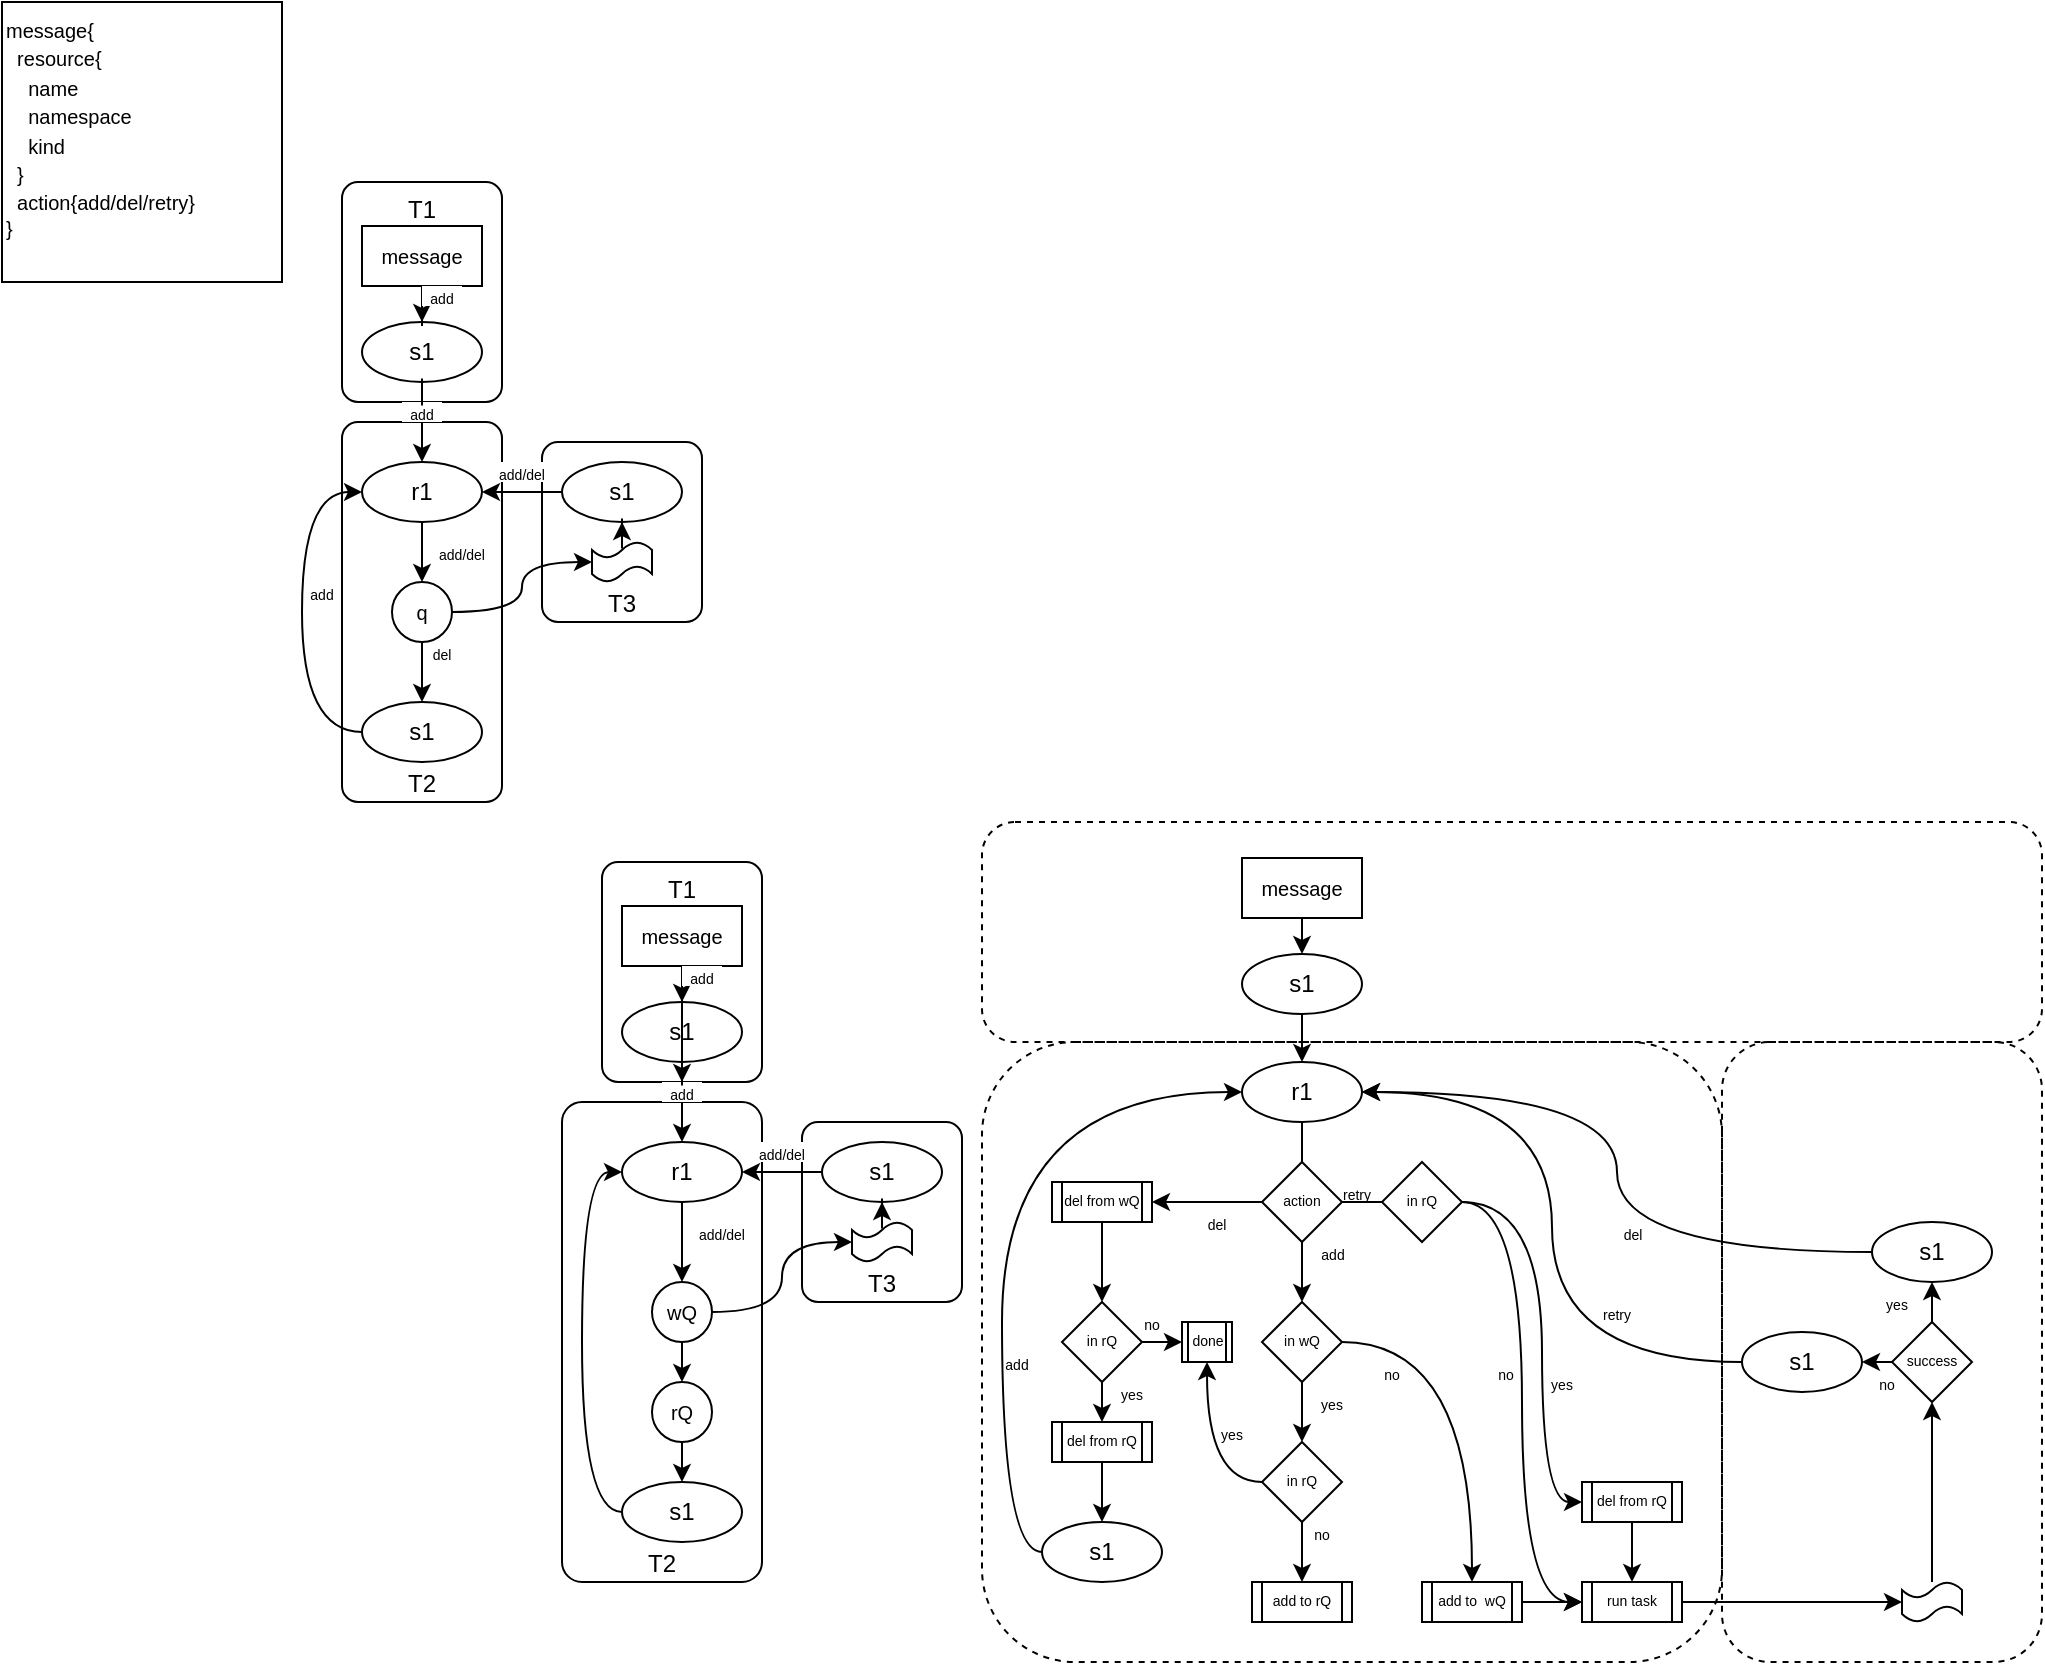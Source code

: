 <mxfile version="17.1.3" type="github">
  <diagram id="n98J2gPWxore46XGjhOp" name="Page-1">
    <mxGraphModel dx="496" dy="424" grid="1" gridSize="10" guides="1" tooltips="1" connect="1" arrows="1" fold="1" page="1" pageScale="1" pageWidth="850" pageHeight="1100" math="0" shadow="0">
      <root>
        <mxCell id="0" />
        <mxCell id="1" parent="0" />
        <mxCell id="Zxzv2EEOAIbLJabRrcN6-11" value="" style="rounded=1;whiteSpace=wrap;html=1;fontSize=7;fillColor=none;dashed=1;" parent="1" vertex="1">
          <mxGeometry x="520" y="530" width="370" height="310" as="geometry" />
        </mxCell>
        <mxCell id="L62SuwqkSCq3n70ToQN--18" value="T3" style="rounded=1;whiteSpace=wrap;html=1;arcSize=10;verticalAlign=bottom;" parent="1" vertex="1">
          <mxGeometry x="300" y="230" width="80" height="90" as="geometry" />
        </mxCell>
        <mxCell id="L62SuwqkSCq3n70ToQN--10" value="T2" style="rounded=1;whiteSpace=wrap;html=1;arcSize=10;verticalAlign=bottom;" parent="1" vertex="1">
          <mxGeometry x="200" y="220" width="80" height="190" as="geometry" />
        </mxCell>
        <mxCell id="L62SuwqkSCq3n70ToQN--3" value="T1" style="rounded=1;whiteSpace=wrap;html=1;arcSize=10;verticalAlign=top;" parent="1" vertex="1">
          <mxGeometry x="200" y="100" width="80" height="110" as="geometry" />
        </mxCell>
        <mxCell id="L62SuwqkSCq3n70ToQN--1" value="&lt;font style=&quot;font-size: 10px&quot;&gt;message{&lt;br&gt;&amp;nbsp; resource{&lt;br&gt;&amp;nbsp; &amp;nbsp; name&lt;br&gt;&amp;nbsp; &amp;nbsp; namespace&lt;br&gt;&amp;nbsp; &amp;nbsp; kind&lt;br&gt;&amp;nbsp; }&lt;br&gt;&amp;nbsp; action{add/del/retry}&lt;br&gt;&lt;/font&gt;&lt;div style=&quot;font-size: 10px&quot;&gt;&lt;font style=&quot;font-size: 10px&quot;&gt;}&lt;/font&gt;&lt;/div&gt;" style="rounded=0;whiteSpace=wrap;html=1;verticalAlign=top;align=left;" parent="1" vertex="1">
          <mxGeometry x="30" y="10" width="140" height="140" as="geometry" />
        </mxCell>
        <mxCell id="L62SuwqkSCq3n70ToQN--17" style="edgeStyle=orthogonalEdgeStyle;curved=1;rounded=0;orthogonalLoop=1;jettySize=auto;html=1;fontSize=10;startArrow=none;" parent="1" source="L62SuwqkSCq3n70ToQN--30" target="L62SuwqkSCq3n70ToQN--11" edge="1">
          <mxGeometry relative="1" as="geometry" />
        </mxCell>
        <mxCell id="L62SuwqkSCq3n70ToQN--6" value="s1" style="ellipse;whiteSpace=wrap;html=1;" parent="1" vertex="1">
          <mxGeometry x="210" y="170" width="60" height="30" as="geometry" />
        </mxCell>
        <mxCell id="L62SuwqkSCq3n70ToQN--9" style="edgeStyle=orthogonalEdgeStyle;rounded=0;orthogonalLoop=1;jettySize=auto;html=1;fontSize=10;" parent="1" source="L62SuwqkSCq3n70ToQN--8" target="L62SuwqkSCq3n70ToQN--6" edge="1">
          <mxGeometry relative="1" as="geometry" />
        </mxCell>
        <mxCell id="L62SuwqkSCq3n70ToQN--8" value="message" style="rounded=0;whiteSpace=wrap;html=1;fontSize=10;" parent="1" vertex="1">
          <mxGeometry x="210" y="122" width="60" height="30" as="geometry" />
        </mxCell>
        <mxCell id="L62SuwqkSCq3n70ToQN--22" value="" style="edgeStyle=orthogonalEdgeStyle;curved=1;rounded=0;orthogonalLoop=1;jettySize=auto;html=1;fontSize=10;entryX=0.5;entryY=0;entryDx=0;entryDy=0;" parent="1" source="L62SuwqkSCq3n70ToQN--11" target="L62SuwqkSCq3n70ToQN--14" edge="1">
          <mxGeometry relative="1" as="geometry" />
        </mxCell>
        <mxCell id="L62SuwqkSCq3n70ToQN--11" value="r1" style="ellipse;whiteSpace=wrap;html=1;" parent="1" vertex="1">
          <mxGeometry x="210" y="240" width="60" height="30" as="geometry" />
        </mxCell>
        <mxCell id="L62SuwqkSCq3n70ToQN--24" style="edgeStyle=orthogonalEdgeStyle;curved=1;rounded=0;orthogonalLoop=1;jettySize=auto;html=1;fontSize=10;entryX=0;entryY=0.5;entryDx=0;entryDy=0;entryPerimeter=0;" parent="1" source="L62SuwqkSCq3n70ToQN--14" target="L62SuwqkSCq3n70ToQN--27" edge="1">
          <mxGeometry relative="1" as="geometry" />
        </mxCell>
        <mxCell id="L62SuwqkSCq3n70ToQN--25" value="" style="edgeStyle=orthogonalEdgeStyle;curved=1;rounded=0;orthogonalLoop=1;jettySize=auto;html=1;fontSize=10;" parent="1" source="L62SuwqkSCq3n70ToQN--14" target="L62SuwqkSCq3n70ToQN--15" edge="1">
          <mxGeometry relative="1" as="geometry" />
        </mxCell>
        <mxCell id="L62SuwqkSCq3n70ToQN--14" value="q" style="ellipse;whiteSpace=wrap;html=1;aspect=fixed;fontSize=10;" parent="1" vertex="1">
          <mxGeometry x="225" y="300" width="30" height="30" as="geometry" />
        </mxCell>
        <mxCell id="L62SuwqkSCq3n70ToQN--26" style="edgeStyle=orthogonalEdgeStyle;curved=1;rounded=0;orthogonalLoop=1;jettySize=auto;html=1;fontSize=10;entryX=0;entryY=0.5;entryDx=0;entryDy=0;exitX=0;exitY=0.5;exitDx=0;exitDy=0;" parent="1" source="L62SuwqkSCq3n70ToQN--15" target="L62SuwqkSCq3n70ToQN--11" edge="1">
          <mxGeometry relative="1" as="geometry">
            <mxPoint x="130" y="450.0" as="targetPoint" />
            <Array as="points">
              <mxPoint x="180" y="375" />
              <mxPoint x="180" y="255" />
            </Array>
          </mxGeometry>
        </mxCell>
        <mxCell id="L62SuwqkSCq3n70ToQN--15" value="s1" style="ellipse;whiteSpace=wrap;html=1;" parent="1" vertex="1">
          <mxGeometry x="210" y="360" width="60" height="30" as="geometry" />
        </mxCell>
        <mxCell id="L62SuwqkSCq3n70ToQN--21" style="edgeStyle=orthogonalEdgeStyle;curved=1;rounded=0;orthogonalLoop=1;jettySize=auto;html=1;entryX=1;entryY=0.5;entryDx=0;entryDy=0;fontSize=10;" parent="1" source="L62SuwqkSCq3n70ToQN--19" target="L62SuwqkSCq3n70ToQN--11" edge="1">
          <mxGeometry relative="1" as="geometry" />
        </mxCell>
        <mxCell id="L62SuwqkSCq3n70ToQN--19" value="s1" style="ellipse;whiteSpace=wrap;html=1;" parent="1" vertex="1">
          <mxGeometry x="310" y="240" width="60" height="30" as="geometry" />
        </mxCell>
        <mxCell id="L62SuwqkSCq3n70ToQN--28" style="edgeStyle=orthogonalEdgeStyle;curved=1;rounded=0;orthogonalLoop=1;jettySize=auto;html=1;fontSize=10;" parent="1" source="L62SuwqkSCq3n70ToQN--27" target="L62SuwqkSCq3n70ToQN--19" edge="1">
          <mxGeometry relative="1" as="geometry" />
        </mxCell>
        <mxCell id="L62SuwqkSCq3n70ToQN--27" value="" style="shape=tape;whiteSpace=wrap;html=1;fontSize=10;" parent="1" vertex="1">
          <mxGeometry x="325" y="280" width="30" height="20" as="geometry" />
        </mxCell>
        <mxCell id="L62SuwqkSCq3n70ToQN--29" value="&lt;font style=&quot;font-size: 7px&quot;&gt;add&lt;/font&gt;" style="text;html=1;strokeColor=none;fillColor=default;align=center;verticalAlign=middle;whiteSpace=wrap;rounded=0;fontSize=10;" parent="1" vertex="1">
          <mxGeometry x="240" y="152" width="20" height="10" as="geometry" />
        </mxCell>
        <mxCell id="L62SuwqkSCq3n70ToQN--32" value="&lt;font style=&quot;font-size: 7px&quot;&gt;add/del&lt;/font&gt;" style="text;html=1;align=center;verticalAlign=middle;whiteSpace=wrap;rounded=0;fontSize=10;fillColor=default;" parent="1" vertex="1">
          <mxGeometry x="270" y="240" width="40" height="10" as="geometry" />
        </mxCell>
        <mxCell id="L62SuwqkSCq3n70ToQN--36" value="&lt;font style=&quot;font-size: 7px&quot;&gt;add/del&lt;/font&gt;" style="text;html=1;strokeColor=none;fillColor=none;align=center;verticalAlign=middle;whiteSpace=wrap;rounded=0;fontSize=10;" parent="1" vertex="1">
          <mxGeometry x="250" y="280" width="20" height="10" as="geometry" />
        </mxCell>
        <mxCell id="L62SuwqkSCq3n70ToQN--37" value="&lt;font style=&quot;font-size: 7px&quot;&gt;del&lt;/font&gt;" style="text;html=1;strokeColor=none;fillColor=none;align=center;verticalAlign=middle;whiteSpace=wrap;rounded=0;fontSize=10;" parent="1" vertex="1">
          <mxGeometry x="240" y="330" width="20" height="10" as="geometry" />
        </mxCell>
        <mxCell id="L62SuwqkSCq3n70ToQN--38" value="&lt;font style=&quot;font-size: 7px&quot;&gt;add&lt;/font&gt;" style="text;html=1;strokeColor=none;fillColor=none;align=center;verticalAlign=middle;whiteSpace=wrap;rounded=0;fontSize=10;" parent="1" vertex="1">
          <mxGeometry x="180" y="300" width="20" height="10" as="geometry" />
        </mxCell>
        <mxCell id="L62SuwqkSCq3n70ToQN--30" value="&lt;font style=&quot;font-size: 7px&quot;&gt;add&lt;/font&gt;" style="text;html=1;strokeColor=none;fillColor=default;align=center;verticalAlign=middle;whiteSpace=wrap;rounded=0;fontSize=10;" parent="1" vertex="1">
          <mxGeometry x="230" y="210" width="20" height="10" as="geometry" />
        </mxCell>
        <mxCell id="L62SuwqkSCq3n70ToQN--40" value="" style="edgeStyle=orthogonalEdgeStyle;curved=1;rounded=0;orthogonalLoop=1;jettySize=auto;html=1;fontSize=10;endArrow=none;" parent="1" source="L62SuwqkSCq3n70ToQN--6" target="L62SuwqkSCq3n70ToQN--30" edge="1">
          <mxGeometry relative="1" as="geometry">
            <mxPoint x="240" y="200.0" as="sourcePoint" />
            <mxPoint x="240" y="240.0" as="targetPoint" />
          </mxGeometry>
        </mxCell>
        <mxCell id="L62SuwqkSCq3n70ToQN--42" value="T3" style="rounded=1;whiteSpace=wrap;html=1;arcSize=10;verticalAlign=bottom;" parent="1" vertex="1">
          <mxGeometry x="430" y="570" width="80" height="90" as="geometry" />
        </mxCell>
        <mxCell id="L62SuwqkSCq3n70ToQN--43" value="T2" style="rounded=1;whiteSpace=wrap;html=1;arcSize=10;verticalAlign=bottom;" parent="1" vertex="1">
          <mxGeometry x="310" y="560" width="100" height="240" as="geometry" />
        </mxCell>
        <mxCell id="L62SuwqkSCq3n70ToQN--44" value="T1" style="rounded=1;whiteSpace=wrap;html=1;arcSize=10;verticalAlign=top;" parent="1" vertex="1">
          <mxGeometry x="330" y="440" width="80" height="110" as="geometry" />
        </mxCell>
        <mxCell id="L62SuwqkSCq3n70ToQN--45" style="edgeStyle=orthogonalEdgeStyle;curved=1;rounded=0;orthogonalLoop=1;jettySize=auto;html=1;fontSize=10;startArrow=none;" parent="1" source="L62SuwqkSCq3n70ToQN--65" target="L62SuwqkSCq3n70ToQN--50" edge="1">
          <mxGeometry relative="1" as="geometry" />
        </mxCell>
        <mxCell id="L62SuwqkSCq3n70ToQN--46" value="s1" style="ellipse;whiteSpace=wrap;html=1;" parent="1" vertex="1">
          <mxGeometry x="340" y="510" width="60" height="30" as="geometry" />
        </mxCell>
        <mxCell id="L62SuwqkSCq3n70ToQN--47" style="edgeStyle=orthogonalEdgeStyle;rounded=0;orthogonalLoop=1;jettySize=auto;html=1;fontSize=10;" parent="1" source="L62SuwqkSCq3n70ToQN--48" target="L62SuwqkSCq3n70ToQN--46" edge="1">
          <mxGeometry relative="1" as="geometry" />
        </mxCell>
        <mxCell id="L62SuwqkSCq3n70ToQN--85" value="" style="edgeStyle=orthogonalEdgeStyle;curved=1;rounded=0;orthogonalLoop=1;jettySize=auto;html=1;fontSize=7;" parent="1" source="L62SuwqkSCq3n70ToQN--48" target="L62SuwqkSCq3n70ToQN--65" edge="1">
          <mxGeometry relative="1" as="geometry" />
        </mxCell>
        <mxCell id="L62SuwqkSCq3n70ToQN--48" value="message" style="rounded=0;whiteSpace=wrap;html=1;fontSize=10;" parent="1" vertex="1">
          <mxGeometry x="340" y="462" width="60" height="30" as="geometry" />
        </mxCell>
        <mxCell id="L62SuwqkSCq3n70ToQN--49" value="" style="edgeStyle=orthogonalEdgeStyle;curved=1;rounded=0;orthogonalLoop=1;jettySize=auto;html=1;fontSize=10;entryX=0.5;entryY=0;entryDx=0;entryDy=0;" parent="1" source="L62SuwqkSCq3n70ToQN--50" target="L62SuwqkSCq3n70ToQN--53" edge="1">
          <mxGeometry relative="1" as="geometry">
            <mxPoint x="370" y="630" as="targetPoint" />
          </mxGeometry>
        </mxCell>
        <mxCell id="L62SuwqkSCq3n70ToQN--50" value="r1" style="ellipse;whiteSpace=wrap;html=1;" parent="1" vertex="1">
          <mxGeometry x="340" y="580" width="60" height="30" as="geometry" />
        </mxCell>
        <mxCell id="L62SuwqkSCq3n70ToQN--51" style="edgeStyle=orthogonalEdgeStyle;curved=1;rounded=0;orthogonalLoop=1;jettySize=auto;html=1;fontSize=10;entryX=0;entryY=0.5;entryDx=0;entryDy=0;entryPerimeter=0;" parent="1" source="L62SuwqkSCq3n70ToQN--53" target="L62SuwqkSCq3n70ToQN--59" edge="1">
          <mxGeometry relative="1" as="geometry" />
        </mxCell>
        <mxCell id="L62SuwqkSCq3n70ToQN--52" value="" style="edgeStyle=orthogonalEdgeStyle;curved=1;rounded=0;orthogonalLoop=1;jettySize=auto;html=1;fontSize=10;exitX=0.5;exitY=1;exitDx=0;exitDy=0;" parent="1" source="L62SuwqkSCq3n70ToQN--67" target="L62SuwqkSCq3n70ToQN--55" edge="1">
          <mxGeometry relative="1" as="geometry" />
        </mxCell>
        <mxCell id="L62SuwqkSCq3n70ToQN--71" style="edgeStyle=orthogonalEdgeStyle;curved=1;rounded=0;orthogonalLoop=1;jettySize=auto;html=1;fontSize=7;" parent="1" source="L62SuwqkSCq3n70ToQN--53" target="L62SuwqkSCq3n70ToQN--67" edge="1">
          <mxGeometry relative="1" as="geometry" />
        </mxCell>
        <mxCell id="L62SuwqkSCq3n70ToQN--53" value="wQ" style="ellipse;whiteSpace=wrap;html=1;aspect=fixed;fontSize=10;" parent="1" vertex="1">
          <mxGeometry x="355" y="650" width="30" height="30" as="geometry" />
        </mxCell>
        <mxCell id="L62SuwqkSCq3n70ToQN--72" style="edgeStyle=orthogonalEdgeStyle;curved=1;rounded=0;orthogonalLoop=1;jettySize=auto;html=1;entryX=0;entryY=0.5;entryDx=0;entryDy=0;fontSize=7;exitX=0;exitY=0.5;exitDx=0;exitDy=0;" parent="1" source="L62SuwqkSCq3n70ToQN--55" target="L62SuwqkSCq3n70ToQN--50" edge="1">
          <mxGeometry relative="1" as="geometry" />
        </mxCell>
        <mxCell id="L62SuwqkSCq3n70ToQN--55" value="s1" style="ellipse;whiteSpace=wrap;html=1;" parent="1" vertex="1">
          <mxGeometry x="340" y="750" width="60" height="30" as="geometry" />
        </mxCell>
        <mxCell id="L62SuwqkSCq3n70ToQN--56" style="edgeStyle=orthogonalEdgeStyle;curved=1;rounded=0;orthogonalLoop=1;jettySize=auto;html=1;entryX=1;entryY=0.5;entryDx=0;entryDy=0;fontSize=10;" parent="1" source="L62SuwqkSCq3n70ToQN--57" target="L62SuwqkSCq3n70ToQN--50" edge="1">
          <mxGeometry relative="1" as="geometry" />
        </mxCell>
        <mxCell id="L62SuwqkSCq3n70ToQN--57" value="s1" style="ellipse;whiteSpace=wrap;html=1;" parent="1" vertex="1">
          <mxGeometry x="440" y="580" width="60" height="30" as="geometry" />
        </mxCell>
        <mxCell id="L62SuwqkSCq3n70ToQN--58" style="edgeStyle=orthogonalEdgeStyle;curved=1;rounded=0;orthogonalLoop=1;jettySize=auto;html=1;fontSize=10;" parent="1" source="L62SuwqkSCq3n70ToQN--59" target="L62SuwqkSCq3n70ToQN--57" edge="1">
          <mxGeometry relative="1" as="geometry" />
        </mxCell>
        <mxCell id="L62SuwqkSCq3n70ToQN--59" value="" style="shape=tape;whiteSpace=wrap;html=1;fontSize=10;" parent="1" vertex="1">
          <mxGeometry x="455" y="620" width="30" height="20" as="geometry" />
        </mxCell>
        <mxCell id="L62SuwqkSCq3n70ToQN--60" value="&lt;font style=&quot;font-size: 7px&quot;&gt;add&lt;/font&gt;" style="text;html=1;strokeColor=none;fillColor=default;align=center;verticalAlign=middle;whiteSpace=wrap;rounded=0;fontSize=10;" parent="1" vertex="1">
          <mxGeometry x="370" y="492" width="20" height="10" as="geometry" />
        </mxCell>
        <mxCell id="L62SuwqkSCq3n70ToQN--61" value="&lt;font style=&quot;font-size: 7px&quot;&gt;add/del&lt;/font&gt;" style="text;html=1;align=center;verticalAlign=middle;whiteSpace=wrap;rounded=0;fontSize=10;fillColor=default;" parent="1" vertex="1">
          <mxGeometry x="400" y="580" width="40" height="10" as="geometry" />
        </mxCell>
        <mxCell id="L62SuwqkSCq3n70ToQN--62" value="&lt;font style=&quot;font-size: 7px&quot;&gt;add/del&lt;/font&gt;" style="text;html=1;strokeColor=none;fillColor=none;align=center;verticalAlign=middle;whiteSpace=wrap;rounded=0;fontSize=10;" parent="1" vertex="1">
          <mxGeometry x="380" y="620" width="20" height="10" as="geometry" />
        </mxCell>
        <mxCell id="L62SuwqkSCq3n70ToQN--65" value="&lt;font style=&quot;font-size: 7px&quot;&gt;add&lt;/font&gt;" style="text;html=1;strokeColor=none;fillColor=default;align=center;verticalAlign=middle;whiteSpace=wrap;rounded=0;fontSize=10;" parent="1" vertex="1">
          <mxGeometry x="360" y="550" width="20" height="10" as="geometry" />
        </mxCell>
        <mxCell id="L62SuwqkSCq3n70ToQN--66" value="" style="edgeStyle=orthogonalEdgeStyle;curved=1;rounded=0;orthogonalLoop=1;jettySize=auto;html=1;fontSize=10;endArrow=none;" parent="1" source="L62SuwqkSCq3n70ToQN--46" target="L62SuwqkSCq3n70ToQN--65" edge="1">
          <mxGeometry relative="1" as="geometry">
            <mxPoint x="370" y="540.0" as="sourcePoint" />
            <mxPoint x="370" y="580.0" as="targetPoint" />
          </mxGeometry>
        </mxCell>
        <mxCell id="L62SuwqkSCq3n70ToQN--67" value="rQ" style="ellipse;whiteSpace=wrap;html=1;aspect=fixed;fontSize=10;" parent="1" vertex="1">
          <mxGeometry x="355" y="700" width="30" height="30" as="geometry" />
        </mxCell>
        <mxCell id="L62SuwqkSCq3n70ToQN--156" style="edgeStyle=orthogonalEdgeStyle;curved=1;rounded=0;orthogonalLoop=1;jettySize=auto;html=1;fontSize=7;" parent="1" source="L62SuwqkSCq3n70ToQN--78" target="L62SuwqkSCq3n70ToQN--80" edge="1">
          <mxGeometry relative="1" as="geometry" />
        </mxCell>
        <mxCell id="L62SuwqkSCq3n70ToQN--78" value="s1" style="ellipse;whiteSpace=wrap;html=1;" parent="1" vertex="1">
          <mxGeometry x="650" y="486" width="60" height="30" as="geometry" />
        </mxCell>
        <mxCell id="L62SuwqkSCq3n70ToQN--155" style="edgeStyle=orthogonalEdgeStyle;curved=1;rounded=0;orthogonalLoop=1;jettySize=auto;html=1;fontSize=7;" parent="1" source="L62SuwqkSCq3n70ToQN--79" target="L62SuwqkSCq3n70ToQN--78" edge="1">
          <mxGeometry relative="1" as="geometry" />
        </mxCell>
        <mxCell id="L62SuwqkSCq3n70ToQN--79" value="message" style="rounded=0;whiteSpace=wrap;html=1;fontSize=10;" parent="1" vertex="1">
          <mxGeometry x="650" y="438" width="60" height="30" as="geometry" />
        </mxCell>
        <mxCell id="L62SuwqkSCq3n70ToQN--137" value="" style="edgeStyle=orthogonalEdgeStyle;curved=1;rounded=0;orthogonalLoop=1;jettySize=auto;html=1;fontSize=7;" parent="1" source="L62SuwqkSCq3n70ToQN--80" edge="1">
          <mxGeometry relative="1" as="geometry">
            <mxPoint x="680" y="630" as="targetPoint" />
          </mxGeometry>
        </mxCell>
        <mxCell id="L62SuwqkSCq3n70ToQN--80" value="r1" style="ellipse;whiteSpace=wrap;html=1;" parent="1" vertex="1">
          <mxGeometry x="650" y="540" width="60" height="30" as="geometry" />
        </mxCell>
        <mxCell id="L62SuwqkSCq3n70ToQN--140" style="edgeStyle=orthogonalEdgeStyle;curved=1;rounded=0;orthogonalLoop=1;jettySize=auto;html=1;entryX=1;entryY=0.5;entryDx=0;entryDy=0;fontSize=7;" parent="1" source="L62SuwqkSCq3n70ToQN--81" target="L62SuwqkSCq3n70ToQN--138" edge="1">
          <mxGeometry relative="1" as="geometry" />
        </mxCell>
        <mxCell id="L62SuwqkSCq3n70ToQN--144" style="edgeStyle=orthogonalEdgeStyle;curved=1;rounded=0;orthogonalLoop=1;jettySize=auto;html=1;entryX=0.5;entryY=0;entryDx=0;entryDy=0;fontSize=7;" parent="1" source="L62SuwqkSCq3n70ToQN--81" target="L62SuwqkSCq3n70ToQN--99" edge="1">
          <mxGeometry relative="1" as="geometry" />
        </mxCell>
        <mxCell id="qoWVHKTnKnU8L6EQ_5EU-4" style="edgeStyle=orthogonalEdgeStyle;curved=1;rounded=0;orthogonalLoop=1;jettySize=auto;html=1;entryX=0;entryY=0.5;entryDx=0;entryDy=0;fontSize=7;startArrow=none;" edge="1" parent="1" source="qoWVHKTnKnU8L6EQ_5EU-7" target="qoWVHKTnKnU8L6EQ_5EU-2">
          <mxGeometry relative="1" as="geometry">
            <Array as="points">
              <mxPoint x="800" y="610" />
              <mxPoint x="800" y="760" />
            </Array>
          </mxGeometry>
        </mxCell>
        <mxCell id="L62SuwqkSCq3n70ToQN--81" value="action" style="rhombus;whiteSpace=wrap;html=1;fontSize=7;fillColor=default;" parent="1" vertex="1">
          <mxGeometry x="660" y="590" width="40" height="40" as="geometry" />
        </mxCell>
        <mxCell id="L62SuwqkSCq3n70ToQN--191" style="edgeStyle=orthogonalEdgeStyle;curved=1;rounded=0;orthogonalLoop=1;jettySize=auto;html=1;fontSize=7;" parent="1" source="L62SuwqkSCq3n70ToQN--99" target="L62SuwqkSCq3n70ToQN--188" edge="1">
          <mxGeometry relative="1" as="geometry" />
        </mxCell>
        <mxCell id="L62SuwqkSCq3n70ToQN--194" style="edgeStyle=orthogonalEdgeStyle;curved=1;rounded=0;orthogonalLoop=1;jettySize=auto;html=1;fontSize=7;" parent="1" source="L62SuwqkSCq3n70ToQN--99" target="L62SuwqkSCq3n70ToQN--100" edge="1">
          <mxGeometry relative="1" as="geometry" />
        </mxCell>
        <mxCell id="L62SuwqkSCq3n70ToQN--99" value="in wQ" style="rhombus;whiteSpace=wrap;html=1;fontSize=7;fillColor=default;" parent="1" vertex="1">
          <mxGeometry x="660" y="660" width="40" height="40" as="geometry" />
        </mxCell>
        <mxCell id="L62SuwqkSCq3n70ToQN--197" style="edgeStyle=orthogonalEdgeStyle;curved=1;rounded=0;orthogonalLoop=1;jettySize=auto;html=1;fontSize=7;" parent="1" source="L62SuwqkSCq3n70ToQN--100" target="L62SuwqkSCq3n70ToQN--114" edge="1">
          <mxGeometry relative="1" as="geometry" />
        </mxCell>
        <mxCell id="L62SuwqkSCq3n70ToQN--198" style="edgeStyle=orthogonalEdgeStyle;curved=1;rounded=0;orthogonalLoop=1;jettySize=auto;html=1;fontSize=7;" parent="1" source="L62SuwqkSCq3n70ToQN--100" target="L62SuwqkSCq3n70ToQN--172" edge="1">
          <mxGeometry relative="1" as="geometry" />
        </mxCell>
        <mxCell id="L62SuwqkSCq3n70ToQN--100" value="in rQ" style="rhombus;whiteSpace=wrap;html=1;fontSize=7;fillColor=default;" parent="1" vertex="1">
          <mxGeometry x="660" y="730" width="40" height="40" as="geometry" />
        </mxCell>
        <mxCell id="L62SuwqkSCq3n70ToQN--105" value="&lt;font style=&quot;font-size: 7px&quot;&gt;no&lt;/font&gt;" style="text;html=1;strokeColor=none;fillColor=none;align=center;verticalAlign=middle;whiteSpace=wrap;rounded=0;fontSize=10;" parent="1" vertex="1">
          <mxGeometry x="710" y="690" width="30" height="10" as="geometry" />
        </mxCell>
        <mxCell id="L62SuwqkSCq3n70ToQN--114" value="add to rQ" style="shape=process;whiteSpace=wrap;html=1;backgroundOutline=1;fontSize=7;fillColor=none;" parent="1" vertex="1">
          <mxGeometry x="655" y="800" width="50" height="20" as="geometry" />
        </mxCell>
        <mxCell id="L62SuwqkSCq3n70ToQN--120" value="" style="edgeStyle=orthogonalEdgeStyle;curved=1;rounded=0;orthogonalLoop=1;jettySize=auto;html=1;fontSize=7;" parent="1" source="L62SuwqkSCq3n70ToQN--117" target="L62SuwqkSCq3n70ToQN--119" edge="1">
          <mxGeometry relative="1" as="geometry" />
        </mxCell>
        <mxCell id="L62SuwqkSCq3n70ToQN--117" value="run task" style="shape=process;whiteSpace=wrap;html=1;backgroundOutline=1;fontSize=7;fillColor=none;" parent="1" vertex="1">
          <mxGeometry x="820" y="800" width="50" height="20" as="geometry" />
        </mxCell>
        <mxCell id="L62SuwqkSCq3n70ToQN--122" value="" style="edgeStyle=orthogonalEdgeStyle;curved=1;rounded=0;orthogonalLoop=1;jettySize=auto;html=1;fontSize=7;entryX=0.5;entryY=1;entryDx=0;entryDy=0;" parent="1" source="L62SuwqkSCq3n70ToQN--119" target="L62SuwqkSCq3n70ToQN--123" edge="1">
          <mxGeometry relative="1" as="geometry">
            <mxPoint x="905" y="695" as="targetPoint" />
          </mxGeometry>
        </mxCell>
        <mxCell id="L62SuwqkSCq3n70ToQN--119" value="" style="shape=tape;whiteSpace=wrap;html=1;fontSize=10;" parent="1" vertex="1">
          <mxGeometry x="980" y="800" width="30" height="20" as="geometry" />
        </mxCell>
        <mxCell id="L62SuwqkSCq3n70ToQN--128" value="" style="edgeStyle=orthogonalEdgeStyle;curved=1;rounded=0;orthogonalLoop=1;jettySize=auto;html=1;fontSize=7;" parent="1" source="L62SuwqkSCq3n70ToQN--123" target="L62SuwqkSCq3n70ToQN--126" edge="1">
          <mxGeometry relative="1" as="geometry" />
        </mxCell>
        <mxCell id="L62SuwqkSCq3n70ToQN--130" value="" style="edgeStyle=orthogonalEdgeStyle;curved=1;rounded=0;orthogonalLoop=1;jettySize=auto;html=1;fontSize=7;" parent="1" source="L62SuwqkSCq3n70ToQN--123" target="L62SuwqkSCq3n70ToQN--127" edge="1">
          <mxGeometry relative="1" as="geometry" />
        </mxCell>
        <mxCell id="L62SuwqkSCq3n70ToQN--123" value="success" style="rhombus;whiteSpace=wrap;html=1;fontSize=7;fillColor=default;" parent="1" vertex="1">
          <mxGeometry x="975" y="670" width="40" height="40" as="geometry" />
        </mxCell>
        <mxCell id="L62SuwqkSCq3n70ToQN--131" style="edgeStyle=orthogonalEdgeStyle;curved=1;rounded=0;orthogonalLoop=1;jettySize=auto;html=1;entryX=1;entryY=0.5;entryDx=0;entryDy=0;fontSize=7;" parent="1" source="L62SuwqkSCq3n70ToQN--126" target="L62SuwqkSCq3n70ToQN--80" edge="1">
          <mxGeometry relative="1" as="geometry" />
        </mxCell>
        <mxCell id="L62SuwqkSCq3n70ToQN--126" value="s1" style="ellipse;whiteSpace=wrap;html=1;" parent="1" vertex="1">
          <mxGeometry x="965" y="620" width="60" height="30" as="geometry" />
        </mxCell>
        <mxCell id="L62SuwqkSCq3n70ToQN--132" style="edgeStyle=orthogonalEdgeStyle;curved=1;rounded=0;orthogonalLoop=1;jettySize=auto;html=1;entryX=1;entryY=0.5;entryDx=0;entryDy=0;fontSize=7;" parent="1" source="L62SuwqkSCq3n70ToQN--127" target="L62SuwqkSCq3n70ToQN--80" edge="1">
          <mxGeometry relative="1" as="geometry" />
        </mxCell>
        <mxCell id="L62SuwqkSCq3n70ToQN--127" value="s1" style="ellipse;whiteSpace=wrap;html=1;" parent="1" vertex="1">
          <mxGeometry x="900" y="675" width="60" height="30" as="geometry" />
        </mxCell>
        <mxCell id="L62SuwqkSCq3n70ToQN--133" value="&lt;font style=&quot;font-size: 7px&quot;&gt;no&lt;/font&gt;" style="text;html=1;strokeColor=none;fillColor=none;align=center;verticalAlign=middle;whiteSpace=wrap;rounded=0;fontSize=10;" parent="1" vertex="1">
          <mxGeometry x="960" y="695" width="25" height="10" as="geometry" />
        </mxCell>
        <mxCell id="L62SuwqkSCq3n70ToQN--134" value="&lt;font style=&quot;font-size: 7px&quot;&gt;yes&lt;/font&gt;" style="text;html=1;strokeColor=none;fillColor=none;align=center;verticalAlign=middle;whiteSpace=wrap;rounded=0;fontSize=10;" parent="1" vertex="1">
          <mxGeometry x="965" y="655" width="25" height="10" as="geometry" />
        </mxCell>
        <mxCell id="L62SuwqkSCq3n70ToQN--135" value="&lt;font style=&quot;font-size: 7px&quot;&gt;del&lt;/font&gt;" style="text;html=1;strokeColor=none;fillColor=none;align=center;verticalAlign=middle;whiteSpace=wrap;rounded=0;fontSize=10;" parent="1" vertex="1">
          <mxGeometry x="832.5" y="620" width="25" height="10" as="geometry" />
        </mxCell>
        <mxCell id="L62SuwqkSCq3n70ToQN--136" value="&lt;font style=&quot;font-size: 7px&quot;&gt;retry&lt;/font&gt;" style="text;html=1;strokeColor=none;fillColor=none;align=center;verticalAlign=middle;whiteSpace=wrap;rounded=0;fontSize=10;" parent="1" vertex="1">
          <mxGeometry x="695" y="600" width="25" height="10" as="geometry" />
        </mxCell>
        <mxCell id="L62SuwqkSCq3n70ToQN--169" value="" style="edgeStyle=orthogonalEdgeStyle;curved=1;rounded=0;orthogonalLoop=1;jettySize=auto;html=1;fontSize=7;" parent="1" source="L62SuwqkSCq3n70ToQN--138" target="L62SuwqkSCq3n70ToQN--167" edge="1">
          <mxGeometry relative="1" as="geometry" />
        </mxCell>
        <mxCell id="L62SuwqkSCq3n70ToQN--138" value="del from wQ" style="shape=process;whiteSpace=wrap;html=1;backgroundOutline=1;fontSize=7;fillColor=none;" parent="1" vertex="1">
          <mxGeometry x="555" y="600" width="50" height="20" as="geometry" />
        </mxCell>
        <mxCell id="L62SuwqkSCq3n70ToQN--145" value="&lt;font style=&quot;font-size: 7px&quot;&gt;add&lt;/font&gt;" style="text;html=1;strokeColor=none;fillColor=none;align=center;verticalAlign=middle;whiteSpace=wrap;rounded=0;fontSize=10;" parent="1" vertex="1">
          <mxGeometry x="682.5" y="630" width="25" height="10" as="geometry" />
        </mxCell>
        <mxCell id="L62SuwqkSCq3n70ToQN--149" value="&lt;font style=&quot;font-size: 7px&quot;&gt;del&lt;/font&gt;" style="text;html=1;strokeColor=none;fillColor=none;align=center;verticalAlign=middle;whiteSpace=wrap;rounded=0;fontSize=10;" parent="1" vertex="1">
          <mxGeometry x="625" y="610" width="25" height="20" as="geometry" />
        </mxCell>
        <mxCell id="L62SuwqkSCq3n70ToQN--171" style="edgeStyle=orthogonalEdgeStyle;curved=1;rounded=0;orthogonalLoop=1;jettySize=auto;html=1;entryX=0;entryY=0.5;entryDx=0;entryDy=0;fontSize=7;exitX=0;exitY=0.5;exitDx=0;exitDy=0;" parent="1" source="L62SuwqkSCq3n70ToQN--161" target="L62SuwqkSCq3n70ToQN--80" edge="1">
          <mxGeometry relative="1" as="geometry" />
        </mxCell>
        <mxCell id="L62SuwqkSCq3n70ToQN--161" value="s1" style="ellipse;whiteSpace=wrap;html=1;" parent="1" vertex="1">
          <mxGeometry x="550" y="770" width="60" height="30" as="geometry" />
        </mxCell>
        <mxCell id="L62SuwqkSCq3n70ToQN--185" style="edgeStyle=orthogonalEdgeStyle;curved=1;rounded=0;orthogonalLoop=1;jettySize=auto;html=1;entryX=0.5;entryY=0;entryDx=0;entryDy=0;fontSize=7;" parent="1" source="L62SuwqkSCq3n70ToQN--167" target="L62SuwqkSCq3n70ToQN--181" edge="1">
          <mxGeometry relative="1" as="geometry" />
        </mxCell>
        <mxCell id="L62SuwqkSCq3n70ToQN--200" style="edgeStyle=orthogonalEdgeStyle;curved=1;rounded=0;orthogonalLoop=1;jettySize=auto;html=1;entryX=0;entryY=0.5;entryDx=0;entryDy=0;fontSize=7;" parent="1" source="L62SuwqkSCq3n70ToQN--167" target="L62SuwqkSCq3n70ToQN--172" edge="1">
          <mxGeometry relative="1" as="geometry" />
        </mxCell>
        <mxCell id="L62SuwqkSCq3n70ToQN--167" value="in rQ" style="rhombus;whiteSpace=wrap;html=1;fontSize=7;fillColor=default;" parent="1" vertex="1">
          <mxGeometry x="560" y="660" width="40" height="40" as="geometry" />
        </mxCell>
        <mxCell id="L62SuwqkSCq3n70ToQN--172" value="done" style="shape=process;whiteSpace=wrap;html=1;backgroundOutline=1;fontSize=7;fillColor=none;" parent="1" vertex="1">
          <mxGeometry x="620" y="670" width="25" height="20" as="geometry" />
        </mxCell>
        <mxCell id="L62SuwqkSCq3n70ToQN--176" value="&lt;font style=&quot;font-size: 7px&quot;&gt;no&lt;/font&gt;" style="text;html=1;strokeColor=none;fillColor=none;align=center;verticalAlign=middle;whiteSpace=wrap;rounded=0;fontSize=10;" parent="1" vertex="1">
          <mxGeometry x="675" y="770" width="30" height="10" as="geometry" />
        </mxCell>
        <mxCell id="L62SuwqkSCq3n70ToQN--177" value="&lt;font style=&quot;font-size: 7px&quot;&gt;no&lt;/font&gt;" style="text;html=1;strokeColor=none;fillColor=none;align=center;verticalAlign=middle;whiteSpace=wrap;rounded=0;fontSize=10;" parent="1" vertex="1">
          <mxGeometry x="590" y="665" width="30" height="10" as="geometry" />
        </mxCell>
        <mxCell id="L62SuwqkSCq3n70ToQN--179" value="&lt;font style=&quot;font-size: 7px&quot;&gt;yes&lt;/font&gt;" style="text;html=1;strokeColor=none;fillColor=none;align=center;verticalAlign=middle;whiteSpace=wrap;rounded=0;fontSize=10;" parent="1" vertex="1">
          <mxGeometry x="580" y="700" width="30" height="10" as="geometry" />
        </mxCell>
        <mxCell id="L62SuwqkSCq3n70ToQN--186" value="" style="edgeStyle=orthogonalEdgeStyle;curved=1;rounded=0;orthogonalLoop=1;jettySize=auto;html=1;fontSize=7;" parent="1" source="L62SuwqkSCq3n70ToQN--181" target="L62SuwqkSCq3n70ToQN--161" edge="1">
          <mxGeometry relative="1" as="geometry" />
        </mxCell>
        <mxCell id="L62SuwqkSCq3n70ToQN--181" value="del from rQ" style="shape=process;whiteSpace=wrap;html=1;backgroundOutline=1;fontSize=7;fillColor=none;" parent="1" vertex="1">
          <mxGeometry x="555" y="720" width="50" height="20" as="geometry" />
        </mxCell>
        <mxCell id="L62SuwqkSCq3n70ToQN--187" value="&lt;font style=&quot;font-size: 7px&quot;&gt;yes&lt;/font&gt;" style="text;html=1;strokeColor=none;fillColor=none;align=center;verticalAlign=middle;whiteSpace=wrap;rounded=0;fontSize=10;" parent="1" vertex="1">
          <mxGeometry x="680" y="705" width="30" height="10" as="geometry" />
        </mxCell>
        <mxCell id="L62SuwqkSCq3n70ToQN--192" style="edgeStyle=orthogonalEdgeStyle;curved=1;rounded=0;orthogonalLoop=1;jettySize=auto;html=1;entryX=0;entryY=0.5;entryDx=0;entryDy=0;fontSize=7;" parent="1" source="L62SuwqkSCq3n70ToQN--188" target="L62SuwqkSCq3n70ToQN--117" edge="1">
          <mxGeometry relative="1" as="geometry" />
        </mxCell>
        <mxCell id="L62SuwqkSCq3n70ToQN--188" value="add to &amp;nbsp;wQ" style="shape=process;whiteSpace=wrap;html=1;backgroundOutline=1;fontSize=7;fillColor=none;" parent="1" vertex="1">
          <mxGeometry x="740" y="800" width="50" height="20" as="geometry" />
        </mxCell>
        <mxCell id="L62SuwqkSCq3n70ToQN--199" value="&lt;font style=&quot;font-size: 7px&quot;&gt;yes&lt;/font&gt;" style="text;html=1;strokeColor=none;fillColor=none;align=center;verticalAlign=middle;whiteSpace=wrap;rounded=0;fontSize=10;" parent="1" vertex="1">
          <mxGeometry x="630" y="720" width="30" height="10" as="geometry" />
        </mxCell>
        <mxCell id="Zxzv2EEOAIbLJabRrcN6-10" value="" style="rounded=1;whiteSpace=wrap;html=1;fontSize=7;fillColor=none;dashed=1;" parent="1" vertex="1">
          <mxGeometry x="890" y="530" width="160" height="310" as="geometry" />
        </mxCell>
        <mxCell id="Zxzv2EEOAIbLJabRrcN6-13" value="" style="rounded=1;whiteSpace=wrap;html=1;fontSize=7;fillColor=none;dashed=1;" parent="1" vertex="1">
          <mxGeometry x="520" y="420" width="530" height="110" as="geometry" />
        </mxCell>
        <mxCell id="qoWVHKTnKnU8L6EQ_5EU-1" value="&lt;font style=&quot;font-size: 7px&quot;&gt;add&lt;/font&gt;" style="text;html=1;strokeColor=none;fillColor=none;align=center;verticalAlign=middle;whiteSpace=wrap;rounded=0;fontSize=10;" vertex="1" parent="1">
          <mxGeometry x="525" y="685" width="25" height="10" as="geometry" />
        </mxCell>
        <mxCell id="qoWVHKTnKnU8L6EQ_5EU-5" value="" style="edgeStyle=orthogonalEdgeStyle;curved=1;rounded=0;orthogonalLoop=1;jettySize=auto;html=1;fontSize=7;" edge="1" parent="1" source="qoWVHKTnKnU8L6EQ_5EU-2" target="L62SuwqkSCq3n70ToQN--117">
          <mxGeometry relative="1" as="geometry" />
        </mxCell>
        <mxCell id="qoWVHKTnKnU8L6EQ_5EU-2" value="del from rQ" style="shape=process;whiteSpace=wrap;html=1;backgroundOutline=1;fontSize=7;fillColor=none;" vertex="1" parent="1">
          <mxGeometry x="820" y="750" width="50" height="20" as="geometry" />
        </mxCell>
        <mxCell id="qoWVHKTnKnU8L6EQ_5EU-9" style="edgeStyle=orthogonalEdgeStyle;curved=1;rounded=0;orthogonalLoop=1;jettySize=auto;html=1;entryX=0;entryY=0.5;entryDx=0;entryDy=0;fontSize=7;" edge="1" parent="1" source="qoWVHKTnKnU8L6EQ_5EU-7" target="L62SuwqkSCq3n70ToQN--117">
          <mxGeometry relative="1" as="geometry" />
        </mxCell>
        <mxCell id="qoWVHKTnKnU8L6EQ_5EU-7" value="in rQ" style="rhombus;whiteSpace=wrap;html=1;fontSize=7;fillColor=default;" vertex="1" parent="1">
          <mxGeometry x="720" y="590" width="40" height="40" as="geometry" />
        </mxCell>
        <mxCell id="qoWVHKTnKnU8L6EQ_5EU-8" value="" style="edgeStyle=orthogonalEdgeStyle;curved=1;rounded=0;orthogonalLoop=1;jettySize=auto;html=1;entryX=0;entryY=0.5;entryDx=0;entryDy=0;fontSize=7;endArrow=none;" edge="1" parent="1" source="L62SuwqkSCq3n70ToQN--81" target="qoWVHKTnKnU8L6EQ_5EU-7">
          <mxGeometry relative="1" as="geometry">
            <mxPoint x="700" y="610" as="sourcePoint" />
            <mxPoint x="820" y="760" as="targetPoint" />
            <Array as="points" />
          </mxGeometry>
        </mxCell>
        <mxCell id="qoWVHKTnKnU8L6EQ_5EU-10" value="&lt;font style=&quot;font-size: 7px&quot;&gt;no&lt;/font&gt;" style="text;html=1;strokeColor=none;fillColor=none;align=center;verticalAlign=middle;whiteSpace=wrap;rounded=0;fontSize=10;" vertex="1" parent="1">
          <mxGeometry x="767" y="690" width="30" height="10" as="geometry" />
        </mxCell>
        <mxCell id="qoWVHKTnKnU8L6EQ_5EU-11" value="&lt;font style=&quot;font-size: 7px&quot;&gt;yes&lt;/font&gt;" style="text;html=1;strokeColor=none;fillColor=none;align=center;verticalAlign=middle;whiteSpace=wrap;rounded=0;fontSize=10;" vertex="1" parent="1">
          <mxGeometry x="795" y="695" width="30" height="10" as="geometry" />
        </mxCell>
        <mxCell id="qoWVHKTnKnU8L6EQ_5EU-12" value="&lt;span style=&quot;font-size: 7px&quot;&gt;retry&lt;/span&gt;" style="text;html=1;strokeColor=none;fillColor=none;align=center;verticalAlign=middle;whiteSpace=wrap;rounded=0;fontSize=10;" vertex="1" parent="1">
          <mxGeometry x="825" y="660" width="25" height="10" as="geometry" />
        </mxCell>
      </root>
    </mxGraphModel>
  </diagram>
</mxfile>
